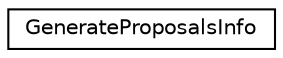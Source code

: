 digraph "Graphical Class Hierarchy"
{
 // LATEX_PDF_SIZE
  edge [fontname="Helvetica",fontsize="10",labelfontname="Helvetica",labelfontsize="10"];
  node [fontname="Helvetica",fontsize="10",shape=record];
  rankdir="LR";
  Node0 [label="GenerateProposalsInfo",height=0.2,width=0.4,color="black", fillcolor="white", style="filled",URL="$classarm__compute_1_1_generate_proposals_info.xhtml",tooltip="Generate Proposals Information class."];
}
